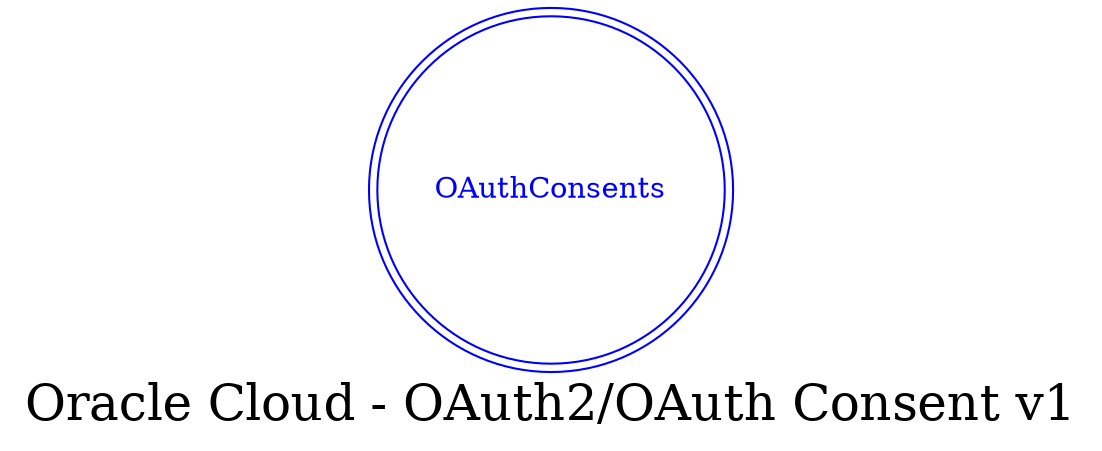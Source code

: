 digraph LexiconGraph {
graph[label="Oracle Cloud - OAuth2/OAuth Consent v1", fontsize=24]
splines=true
"OAuthConsents" [color=blue, fontcolor=blue, shape=doublecircle]
}
